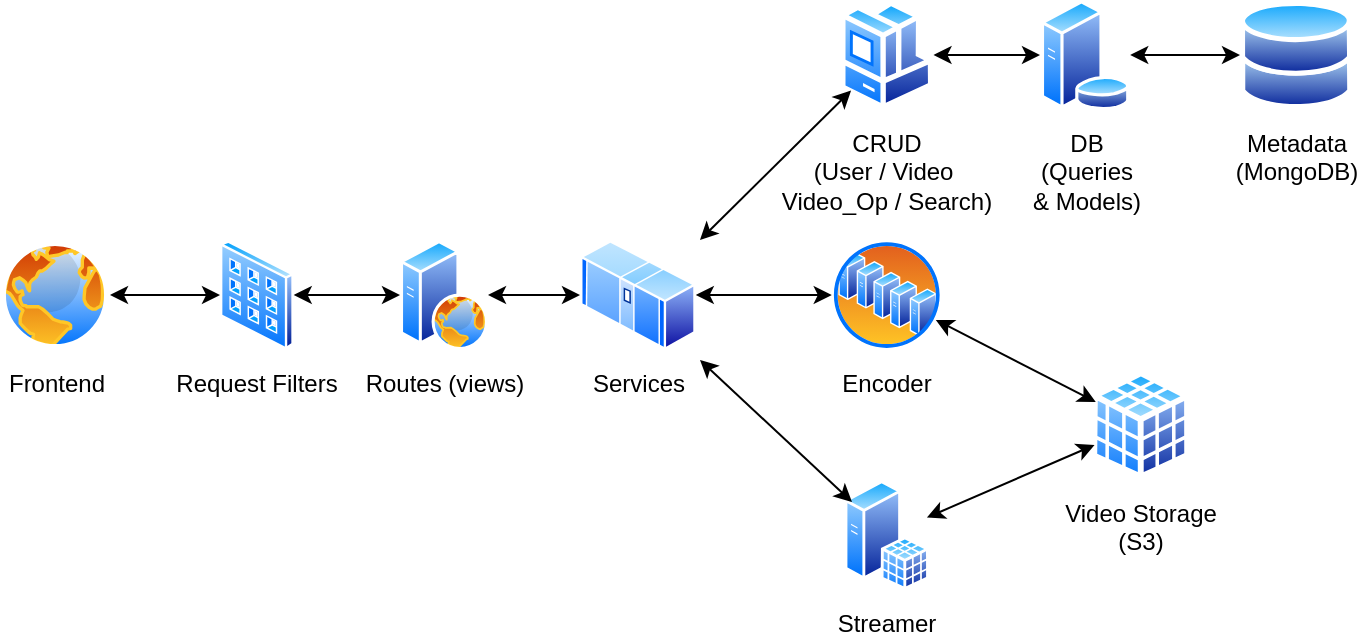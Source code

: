<mxfile version="13.7.4" type="github">
  <diagram id="o--mU5mQfcXNy7LQhRMz" name="Page-1">
    <mxGraphModel dx="965" dy="645" grid="1" gridSize="10" guides="1" tooltips="1" connect="1" arrows="1" fold="1" page="1" pageScale="1" pageWidth="700" pageHeight="160" math="0" shadow="0">
      <root>
        <mxCell id="0" />
        <mxCell id="1" parent="0" />
        <mxCell id="-stJcvOmzloMTfngV_yG-1" value="DB&lt;br&gt;(Queries&lt;br&gt;&amp;amp; Models)" style="aspect=fixed;perimeter=ellipsePerimeter;html=1;align=center;shadow=0;dashed=0;spacingTop=3;image;image=img/lib/active_directory/database_server.svg;" vertex="1" parent="1">
          <mxGeometry x="530" width="45.1" height="55" as="geometry" />
        </mxCell>
        <mxCell id="-stJcvOmzloMTfngV_yG-4" value="Metadata&lt;br&gt;(MongoDB)" style="aspect=fixed;perimeter=ellipsePerimeter;html=1;align=center;shadow=0;dashed=0;spacingTop=3;image;image=img/lib/active_directory/databases.svg;" vertex="1" parent="1">
          <mxGeometry x="630" width="56.12" height="55" as="geometry" />
        </mxCell>
        <mxCell id="-stJcvOmzloMTfngV_yG-5" value="Services" style="aspect=fixed;perimeter=ellipsePerimeter;html=1;align=center;shadow=0;dashed=0;spacingTop=3;image;image=img/lib/active_directory/mainframe.svg;" vertex="1" parent="1">
          <mxGeometry x="300" y="120" width="57.89" height="55" as="geometry" />
        </mxCell>
        <mxCell id="-stJcvOmzloMTfngV_yG-21" style="edgeStyle=orthogonalEdgeStyle;rounded=0;orthogonalLoop=1;jettySize=auto;html=1;exitX=1;exitY=0.5;exitDx=0;exitDy=0;startArrow=classic;startFill=1;" edge="1" parent="1" source="-stJcvOmzloMTfngV_yG-6" target="-stJcvOmzloMTfngV_yG-10">
          <mxGeometry relative="1" as="geometry" />
        </mxCell>
        <mxCell id="-stJcvOmzloMTfngV_yG-6" value="Frontend" style="aspect=fixed;perimeter=ellipsePerimeter;html=1;align=center;shadow=0;dashed=0;spacingTop=3;image;image=img/lib/active_directory/internet_globe.svg;" vertex="1" parent="1">
          <mxGeometry x="10" y="120" width="55" height="55" as="geometry" />
        </mxCell>
        <mxCell id="-stJcvOmzloMTfngV_yG-7" value="Routes (views)" style="aspect=fixed;perimeter=ellipsePerimeter;html=1;align=center;shadow=0;dashed=0;spacingTop=3;image;image=img/lib/active_directory/web_server.svg;" vertex="1" parent="1">
          <mxGeometry x="210" y="120" width="44" height="55" as="geometry" />
        </mxCell>
        <mxCell id="-stJcvOmzloMTfngV_yG-8" value="CRUD&lt;br&gt;(User / Video&amp;nbsp;&lt;br&gt;Video_Op / Search)" style="aspect=fixed;perimeter=ellipsePerimeter;html=1;align=center;shadow=0;dashed=0;spacingTop=3;image;image=img/lib/active_directory/workstation_client.svg;" vertex="1" parent="1">
          <mxGeometry x="430" width="46.75" height="55" as="geometry" />
        </mxCell>
        <mxCell id="-stJcvOmzloMTfngV_yG-10" value="Request Filters" style="aspect=fixed;perimeter=ellipsePerimeter;html=1;align=center;shadow=0;dashed=0;spacingTop=3;image;image=img/lib/active_directory/input_output_filter.svg;" vertex="1" parent="1">
          <mxGeometry x="120" y="120" width="36.85" height="55" as="geometry" />
        </mxCell>
        <mxCell id="-stJcvOmzloMTfngV_yG-13" value="Encoder" style="aspect=fixed;perimeter=ellipsePerimeter;html=1;align=center;shadow=0;dashed=0;spacingTop=3;image;image=img/lib/active_directory/server_farm.svg;" vertex="1" parent="1">
          <mxGeometry x="425.88" y="120" width="55" height="55" as="geometry" />
        </mxCell>
        <mxCell id="-stJcvOmzloMTfngV_yG-14" value="Streamer" style="aspect=fixed;perimeter=ellipsePerimeter;html=1;align=center;shadow=0;dashed=0;spacingTop=3;image;image=img/lib/active_directory/sql_server.svg;" vertex="1" parent="1">
          <mxGeometry x="432.2" y="240" width="42.35" height="55" as="geometry" />
        </mxCell>
        <mxCell id="-stJcvOmzloMTfngV_yG-15" value="Video Storage&lt;br&gt;(S3)" style="aspect=fixed;perimeter=ellipsePerimeter;html=1;align=center;shadow=0;dashed=0;spacingTop=3;image;image=img/lib/active_directory/database_cube.svg;" vertex="1" parent="1">
          <mxGeometry x="555.6" y="185" width="49.5" height="55" as="geometry" />
        </mxCell>
        <mxCell id="-stJcvOmzloMTfngV_yG-18" value="" style="endArrow=classic;startArrow=classic;html=1;" edge="1" parent="1" source="-stJcvOmzloMTfngV_yG-13" target="-stJcvOmzloMTfngV_yG-15">
          <mxGeometry width="50" height="50" relative="1" as="geometry">
            <mxPoint x="400" y="320" as="sourcePoint" />
            <mxPoint x="450" y="270" as="targetPoint" />
          </mxGeometry>
        </mxCell>
        <mxCell id="-stJcvOmzloMTfngV_yG-20" value="" style="endArrow=classic;startArrow=classic;html=1;" edge="1" parent="1" source="-stJcvOmzloMTfngV_yG-15" target="-stJcvOmzloMTfngV_yG-14">
          <mxGeometry width="50" height="50" relative="1" as="geometry">
            <mxPoint x="400" y="320" as="sourcePoint" />
            <mxPoint x="450" y="270" as="targetPoint" />
          </mxGeometry>
        </mxCell>
        <mxCell id="-stJcvOmzloMTfngV_yG-22" style="edgeStyle=orthogonalEdgeStyle;rounded=0;orthogonalLoop=1;jettySize=auto;html=1;startArrow=classic;startFill=1;entryX=0;entryY=0.5;entryDx=0;entryDy=0;exitX=1;exitY=0.5;exitDx=0;exitDy=0;" edge="1" parent="1" source="-stJcvOmzloMTfngV_yG-10" target="-stJcvOmzloMTfngV_yG-7">
          <mxGeometry relative="1" as="geometry">
            <mxPoint x="170" y="148" as="sourcePoint" />
            <mxPoint x="130" y="157.5" as="targetPoint" />
          </mxGeometry>
        </mxCell>
        <mxCell id="-stJcvOmzloMTfngV_yG-23" style="edgeStyle=orthogonalEdgeStyle;rounded=0;orthogonalLoop=1;jettySize=auto;html=1;startArrow=classic;startFill=1;entryX=0;entryY=0.5;entryDx=0;entryDy=0;" edge="1" parent="1" source="-stJcvOmzloMTfngV_yG-7" target="-stJcvOmzloMTfngV_yG-5">
          <mxGeometry relative="1" as="geometry">
            <mxPoint x="166.85" y="157.5" as="sourcePoint" />
            <mxPoint x="220" y="157.5" as="targetPoint" />
          </mxGeometry>
        </mxCell>
        <mxCell id="-stJcvOmzloMTfngV_yG-24" style="edgeStyle=orthogonalEdgeStyle;rounded=0;orthogonalLoop=1;jettySize=auto;html=1;startArrow=classic;startFill=1;" edge="1" parent="1" source="-stJcvOmzloMTfngV_yG-5" target="-stJcvOmzloMTfngV_yG-13">
          <mxGeometry relative="1" as="geometry">
            <mxPoint x="264" y="157.5" as="sourcePoint" />
            <mxPoint x="310.0" y="157.5" as="targetPoint" />
          </mxGeometry>
        </mxCell>
        <mxCell id="-stJcvOmzloMTfngV_yG-28" value="" style="endArrow=classic;startArrow=classic;html=1;" edge="1" parent="1">
          <mxGeometry width="50" height="50" relative="1" as="geometry">
            <mxPoint x="360" y="180" as="sourcePoint" />
            <mxPoint x="436" y="251" as="targetPoint" />
          </mxGeometry>
        </mxCell>
        <mxCell id="-stJcvOmzloMTfngV_yG-30" value="" style="endArrow=classic;startArrow=classic;html=1;" edge="1" parent="1" target="-stJcvOmzloMTfngV_yG-8">
          <mxGeometry width="50" height="50" relative="1" as="geometry">
            <mxPoint x="360" y="120" as="sourcePoint" />
            <mxPoint x="450" y="270" as="targetPoint" />
          </mxGeometry>
        </mxCell>
        <mxCell id="-stJcvOmzloMTfngV_yG-31" value="" style="endArrow=classic;startArrow=classic;html=1;" edge="1" parent="1" source="-stJcvOmzloMTfngV_yG-4" target="-stJcvOmzloMTfngV_yG-1">
          <mxGeometry width="50" height="50" relative="1" as="geometry">
            <mxPoint x="370" y="130" as="sourcePoint" />
            <mxPoint x="445.484" y="55.198" as="targetPoint" />
          </mxGeometry>
        </mxCell>
        <mxCell id="-stJcvOmzloMTfngV_yG-32" value="" style="endArrow=classic;startArrow=classic;html=1;" edge="1" parent="1" source="-stJcvOmzloMTfngV_yG-1" target="-stJcvOmzloMTfngV_yG-8">
          <mxGeometry width="50" height="50" relative="1" as="geometry">
            <mxPoint x="380" y="140" as="sourcePoint" />
            <mxPoint x="455.484" y="65.198" as="targetPoint" />
          </mxGeometry>
        </mxCell>
      </root>
    </mxGraphModel>
  </diagram>
</mxfile>
